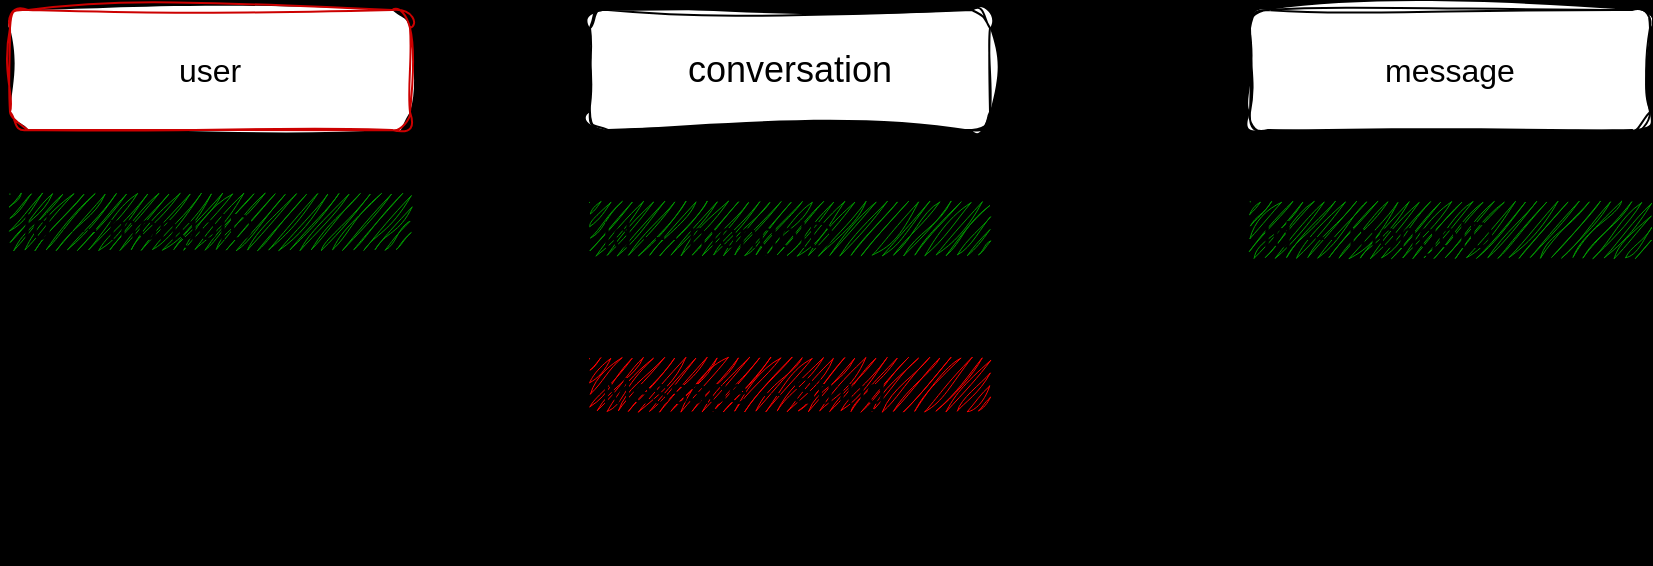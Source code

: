 <mxfile>
    <diagram id="q2g0Y28JPzxxl5jzB9jc" name="Page-1">
        <mxGraphModel dx="860" dy="354" grid="0" gridSize="10" guides="1" tooltips="1" connect="1" arrows="1" fold="1" page="0" pageScale="1" pageWidth="4681" pageHeight="3300" background="#000000" math="0" shadow="0">
            <root>
                <mxCell id="0"/>
                <mxCell id="1" parent="0"/>
                <mxCell id="4" value="" style="edgeStyle=none;html=1;sketch=1;curveFitting=1;jiggle=2;" parent="1" source="2" target="3" edge="1">
                    <mxGeometry relative="1" as="geometry"/>
                </mxCell>
                <mxCell id="2" value="&lt;font size=&quot;3&quot;&gt;user&lt;/font&gt;" style="rounded=1;whiteSpace=wrap;html=1;strokeColor=#CC0000;shadow=1;sketch=1;curveFitting=1;jiggle=2;" parent="1" vertex="1">
                    <mxGeometry x="20" y="60" width="200" height="60" as="geometry"/>
                </mxCell>
                <mxCell id="6" value="" style="edgeStyle=none;html=1;sketch=1;curveFitting=1;jiggle=2;" parent="1" source="3" target="5" edge="1">
                    <mxGeometry relative="1" as="geometry"/>
                </mxCell>
                <mxCell id="3" value="&lt;font style=&quot;font-size: 18px;&quot;&gt;conversation&lt;/font&gt;" style="rounded=1;whiteSpace=wrap;html=1;sketch=1;curveFitting=1;jiggle=2;" parent="1" vertex="1">
                    <mxGeometry x="310" y="60" width="200" height="60" as="geometry"/>
                </mxCell>
                <mxCell id="5" value="&lt;font size=&quot;3&quot;&gt;message&lt;/font&gt;" style="rounded=1;whiteSpace=wrap;html=1;sketch=1;curveFitting=1;jiggle=2;" parent="1" vertex="1">
                    <mxGeometry x="640" y="60" width="200" height="60" as="geometry"/>
                </mxCell>
                <mxCell id="10" value="schema" style="swimlane;fontStyle=0;childLayout=stackLayout;horizontal=1;startSize=26;fillColor=none;horizontalStack=0;resizeParent=1;resizeParentMax=0;resizeLast=0;collapsible=1;marginBottom=0;html=1;fontSize=18;sketch=1;curveFitting=1;jiggle=2;" parent="1" vertex="1">
                    <mxGeometry x="20" y="126" width="200" height="208" as="geometry"/>
                </mxCell>
                <mxCell id="11" value="Id --- mongoID" style="text;strokeColor=none;fillColor=#009900;align=left;verticalAlign=top;spacingLeft=4;spacingRight=4;overflow=hidden;rotatable=0;points=[[0,0.5],[1,0.5]];portConstraint=eastwest;whiteSpace=wrap;html=1;fontSize=18;sketch=1;curveFitting=1;jiggle=2;" parent="10" vertex="1">
                    <mxGeometry y="26" width="200" height="26" as="geometry"/>
                </mxCell>
                <mxCell id="26" value="Name&amp;nbsp; ---&amp;nbsp; &amp;nbsp;String&amp;nbsp;" style="text;strokeColor=none;fillColor=none;align=left;verticalAlign=top;spacingLeft=4;spacingRight=4;overflow=hidden;rotatable=0;points=[[0,0.5],[1,0.5]];portConstraint=eastwest;whiteSpace=wrap;html=1;fontSize=18;sketch=1;curveFitting=1;jiggle=2;" parent="10" vertex="1">
                    <mxGeometry y="52" width="200" height="26" as="geometry"/>
                </mxCell>
                <mxCell id="12" value="Email&amp;nbsp; ---&amp;nbsp; String" style="text;strokeColor=none;fillColor=none;align=left;verticalAlign=top;spacingLeft=4;spacingRight=4;overflow=hidden;rotatable=0;points=[[0,0.5],[1,0.5]];portConstraint=eastwest;whiteSpace=wrap;html=1;fontSize=18;sketch=1;curveFitting=1;jiggle=2;" parent="10" vertex="1">
                    <mxGeometry y="78" width="200" height="26" as="geometry"/>
                </mxCell>
                <mxCell id="13" value="password&amp;nbsp; --- String&lt;br&gt;" style="text;strokeColor=none;fillColor=none;align=left;verticalAlign=top;spacingLeft=4;spacingRight=4;overflow=hidden;rotatable=0;points=[[0,0.5],[1,0.5]];portConstraint=eastwest;whiteSpace=wrap;html=1;fontSize=18;sketch=1;curveFitting=1;jiggle=2;" parent="10" vertex="1">
                    <mxGeometry y="104" width="200" height="26" as="geometry"/>
                </mxCell>
                <mxCell id="23" value="avatar -- string" style="text;strokeColor=none;fillColor=none;align=left;verticalAlign=top;spacingLeft=4;spacingRight=4;overflow=hidden;rotatable=0;points=[[0,0.5],[1,0.5]];portConstraint=eastwest;whiteSpace=wrap;html=1;fontSize=18;sketch=1;curveFitting=1;jiggle=2;" parent="10" vertex="1">
                    <mxGeometry y="130" width="200" height="26" as="geometry"/>
                </mxCell>
                <mxCell id="24" value="CreatedAt -- timestamp" style="text;strokeColor=none;fillColor=none;align=left;verticalAlign=top;spacingLeft=4;spacingRight=4;overflow=hidden;rotatable=0;points=[[0,0.5],[1,0.5]];portConstraint=eastwest;whiteSpace=wrap;html=1;fontSize=18;sketch=1;curveFitting=1;jiggle=2;" parent="10" vertex="1">
                    <mxGeometry y="156" width="200" height="26" as="geometry"/>
                </mxCell>
                <mxCell id="25" value="updatedAt -- timestamp" style="text;strokeColor=none;fillColor=none;align=left;verticalAlign=top;spacingLeft=4;spacingRight=4;overflow=hidden;rotatable=0;points=[[0,0.5],[1,0.5]];portConstraint=eastwest;whiteSpace=wrap;html=1;fontSize=18;sketch=1;curveFitting=1;jiggle=2;" parent="10" vertex="1">
                    <mxGeometry y="182" width="200" height="26" as="geometry"/>
                </mxCell>
                <mxCell id="14" value="Schema" style="swimlane;fontStyle=0;childLayout=stackLayout;horizontal=1;startSize=26;fillColor=none;horizontalStack=0;resizeParent=1;resizeParentMax=0;resizeLast=0;collapsible=1;marginBottom=0;html=1;fontSize=18;sketch=1;curveFitting=1;jiggle=2;" parent="1" vertex="1">
                    <mxGeometry x="310" y="130" width="200" height="182" as="geometry"/>
                </mxCell>
                <mxCell id="33" value="Id --- mongoID" style="text;strokeColor=none;fillColor=#009900;align=left;verticalAlign=top;spacingLeft=4;spacingRight=4;overflow=hidden;rotatable=0;points=[[0,0.5],[1,0.5]];portConstraint=eastwest;whiteSpace=wrap;html=1;fontSize=18;sketch=1;curveFitting=1;jiggle=2;" parent="14" vertex="1">
                    <mxGeometry y="26" width="200" height="26" as="geometry"/>
                </mxCell>
                <mxCell id="16" value="sender -- String" style="text;strokeColor=none;fillColor=none;align=left;verticalAlign=top;spacingLeft=4;spacingRight=4;overflow=hidden;rotatable=0;points=[[0,0.5],[1,0.5]];portConstraint=eastwest;whiteSpace=wrap;html=1;fontSize=18;sketch=1;curveFitting=1;jiggle=2;" parent="14" vertex="1">
                    <mxGeometry y="52" width="200" height="26" as="geometry"/>
                </mxCell>
                <mxCell id="17" value="Reciever -- Stirng" style="text;strokeColor=none;fillColor=none;align=left;verticalAlign=top;spacingLeft=4;spacingRight=4;overflow=hidden;rotatable=0;points=[[0,0.5],[1,0.5]];portConstraint=eastwest;whiteSpace=wrap;html=1;fontSize=18;sketch=1;curveFitting=1;jiggle=2;" parent="14" vertex="1">
                    <mxGeometry y="78" width="200" height="26" as="geometry"/>
                </mxCell>
                <mxCell id="34" value="Message -- String" style="text;strokeColor=none;fillColor=#FF0000;align=left;verticalAlign=top;spacingLeft=4;spacingRight=4;overflow=hidden;rotatable=0;points=[[0,0.5],[1,0.5]];portConstraint=eastwest;whiteSpace=wrap;html=1;fontSize=18;sketch=1;curveFitting=1;jiggle=2;" parent="14" vertex="1">
                    <mxGeometry y="104" width="200" height="26" as="geometry"/>
                </mxCell>
                <mxCell id="31" value="CreatedAt -- timestamp" style="text;strokeColor=none;fillColor=none;align=left;verticalAlign=top;spacingLeft=4;spacingRight=4;overflow=hidden;rotatable=0;points=[[0,0.5],[1,0.5]];portConstraint=eastwest;whiteSpace=wrap;html=1;fontSize=18;sketch=1;curveFitting=1;jiggle=2;" parent="14" vertex="1">
                    <mxGeometry y="130" width="200" height="26" as="geometry"/>
                </mxCell>
                <mxCell id="32" value="updatedAt -- timestamp" style="text;strokeColor=none;fillColor=none;align=left;verticalAlign=top;spacingLeft=4;spacingRight=4;overflow=hidden;rotatable=0;points=[[0,0.5],[1,0.5]];portConstraint=eastwest;whiteSpace=wrap;html=1;fontSize=18;sketch=1;curveFitting=1;jiggle=2;" parent="14" vertex="1">
                    <mxGeometry y="156" width="200" height="26" as="geometry"/>
                </mxCell>
                <mxCell id="19" value="Schema" style="swimlane;fontStyle=0;childLayout=stackLayout;horizontal=1;startSize=26;fillColor=none;horizontalStack=0;resizeParent=1;resizeParentMax=0;resizeLast=0;collapsible=1;marginBottom=0;html=1;fontSize=18;sketch=1;curveFitting=1;jiggle=2;" parent="1" vertex="1">
                    <mxGeometry x="640" y="130" width="200" height="182" as="geometry">
                        <mxRectangle x="640" y="130" width="101" height="34" as="alternateBounds"/>
                    </mxGeometry>
                </mxCell>
                <mxCell id="45" value="Id --- mongoID" style="text;strokeColor=none;fillColor=#009900;align=left;verticalAlign=top;spacingLeft=4;spacingRight=4;overflow=hidden;rotatable=0;points=[[0,0.5],[1,0.5]];portConstraint=eastwest;whiteSpace=wrap;html=1;fontSize=18;sketch=1;curveFitting=1;jiggle=2;" parent="19" vertex="1">
                    <mxGeometry y="26" width="200" height="26" as="geometry"/>
                </mxCell>
                <mxCell id="20" value="Video&lt;br&gt;i" style="text;strokeColor=none;fillColor=none;align=left;verticalAlign=top;spacingLeft=4;spacingRight=4;overflow=hidden;rotatable=0;points=[[0,0.5],[1,0.5]];portConstraint=eastwest;whiteSpace=wrap;html=1;fontSize=18;sketch=1;curveFitting=1;jiggle=2;" parent="19" vertex="1">
                    <mxGeometry y="52" width="200" height="26" as="geometry"/>
                </mxCell>
                <mxCell id="21" value="Image" style="text;strokeColor=none;fillColor=none;align=left;verticalAlign=top;spacingLeft=4;spacingRight=4;overflow=hidden;rotatable=0;points=[[0,0.5],[1,0.5]];portConstraint=eastwest;whiteSpace=wrap;html=1;fontSize=18;sketch=1;curveFitting=1;jiggle=2;" parent="19" vertex="1">
                    <mxGeometry y="78" width="200" height="26" as="geometry"/>
                </mxCell>
                <mxCell id="22" value="seen" style="text;strokeColor=none;fillColor=none;align=left;verticalAlign=top;spacingLeft=4;spacingRight=4;overflow=hidden;rotatable=0;points=[[0,0.5],[1,0.5]];portConstraint=eastwest;whiteSpace=wrap;html=1;fontSize=18;sketch=1;curveFitting=1;jiggle=2;" parent="19" vertex="1">
                    <mxGeometry y="104" width="200" height="26" as="geometry"/>
                </mxCell>
                <mxCell id="39" value="CreatedAt -- timestamp" style="text;strokeColor=none;fillColor=none;align=left;verticalAlign=top;spacingLeft=4;spacingRight=4;overflow=hidden;rotatable=0;points=[[0,0.5],[1,0.5]];portConstraint=eastwest;whiteSpace=wrap;html=1;fontSize=18;sketch=1;curveFitting=1;jiggle=2;" parent="19" vertex="1">
                    <mxGeometry y="130" width="200" height="26" as="geometry"/>
                </mxCell>
                <mxCell id="40" value="updatedAt -- timestamp" style="text;strokeColor=none;fillColor=none;align=left;verticalAlign=top;spacingLeft=4;spacingRight=4;overflow=hidden;rotatable=0;points=[[0,0.5],[1,0.5]];portConstraint=eastwest;whiteSpace=wrap;html=1;fontSize=18;sketch=1;curveFitting=1;jiggle=2;" parent="19" vertex="1">
                    <mxGeometry y="156" width="200" height="26" as="geometry"/>
                </mxCell>
                <mxCell id="30" value="" style="edgeStyle=entityRelationEdgeStyle;html=1;fontSize=18;entryX=0;entryY=0.5;entryDx=0;entryDy=0;sketch=1;curveFitting=1;jiggle=2;" parent="1" source="11" target="17" edge="1">
                    <mxGeometry relative="1" as="geometry"/>
                </mxCell>
                <mxCell id="35" value="" style="edgeStyle=entityRelationEdgeStyle;html=1;fontSize=18;sketch=1;curveFitting=1;jiggle=2;" parent="1" source="11" target="16" edge="1">
                    <mxGeometry relative="1" as="geometry"/>
                </mxCell>
                <mxCell id="48" style="edgeStyle=orthogonalEdgeStyle;html=1;exitX=0;exitY=0.5;exitDx=0;exitDy=0;entryX=1;entryY=0.5;entryDx=0;entryDy=0;fontSize=18;curved=1;sketch=1;curveFitting=1;jiggle=2;" parent="1" source="45" target="34" edge="1">
                    <mxGeometry relative="1" as="geometry"/>
                </mxCell>
            </root>
        </mxGraphModel>
    </diagram>
</mxfile>